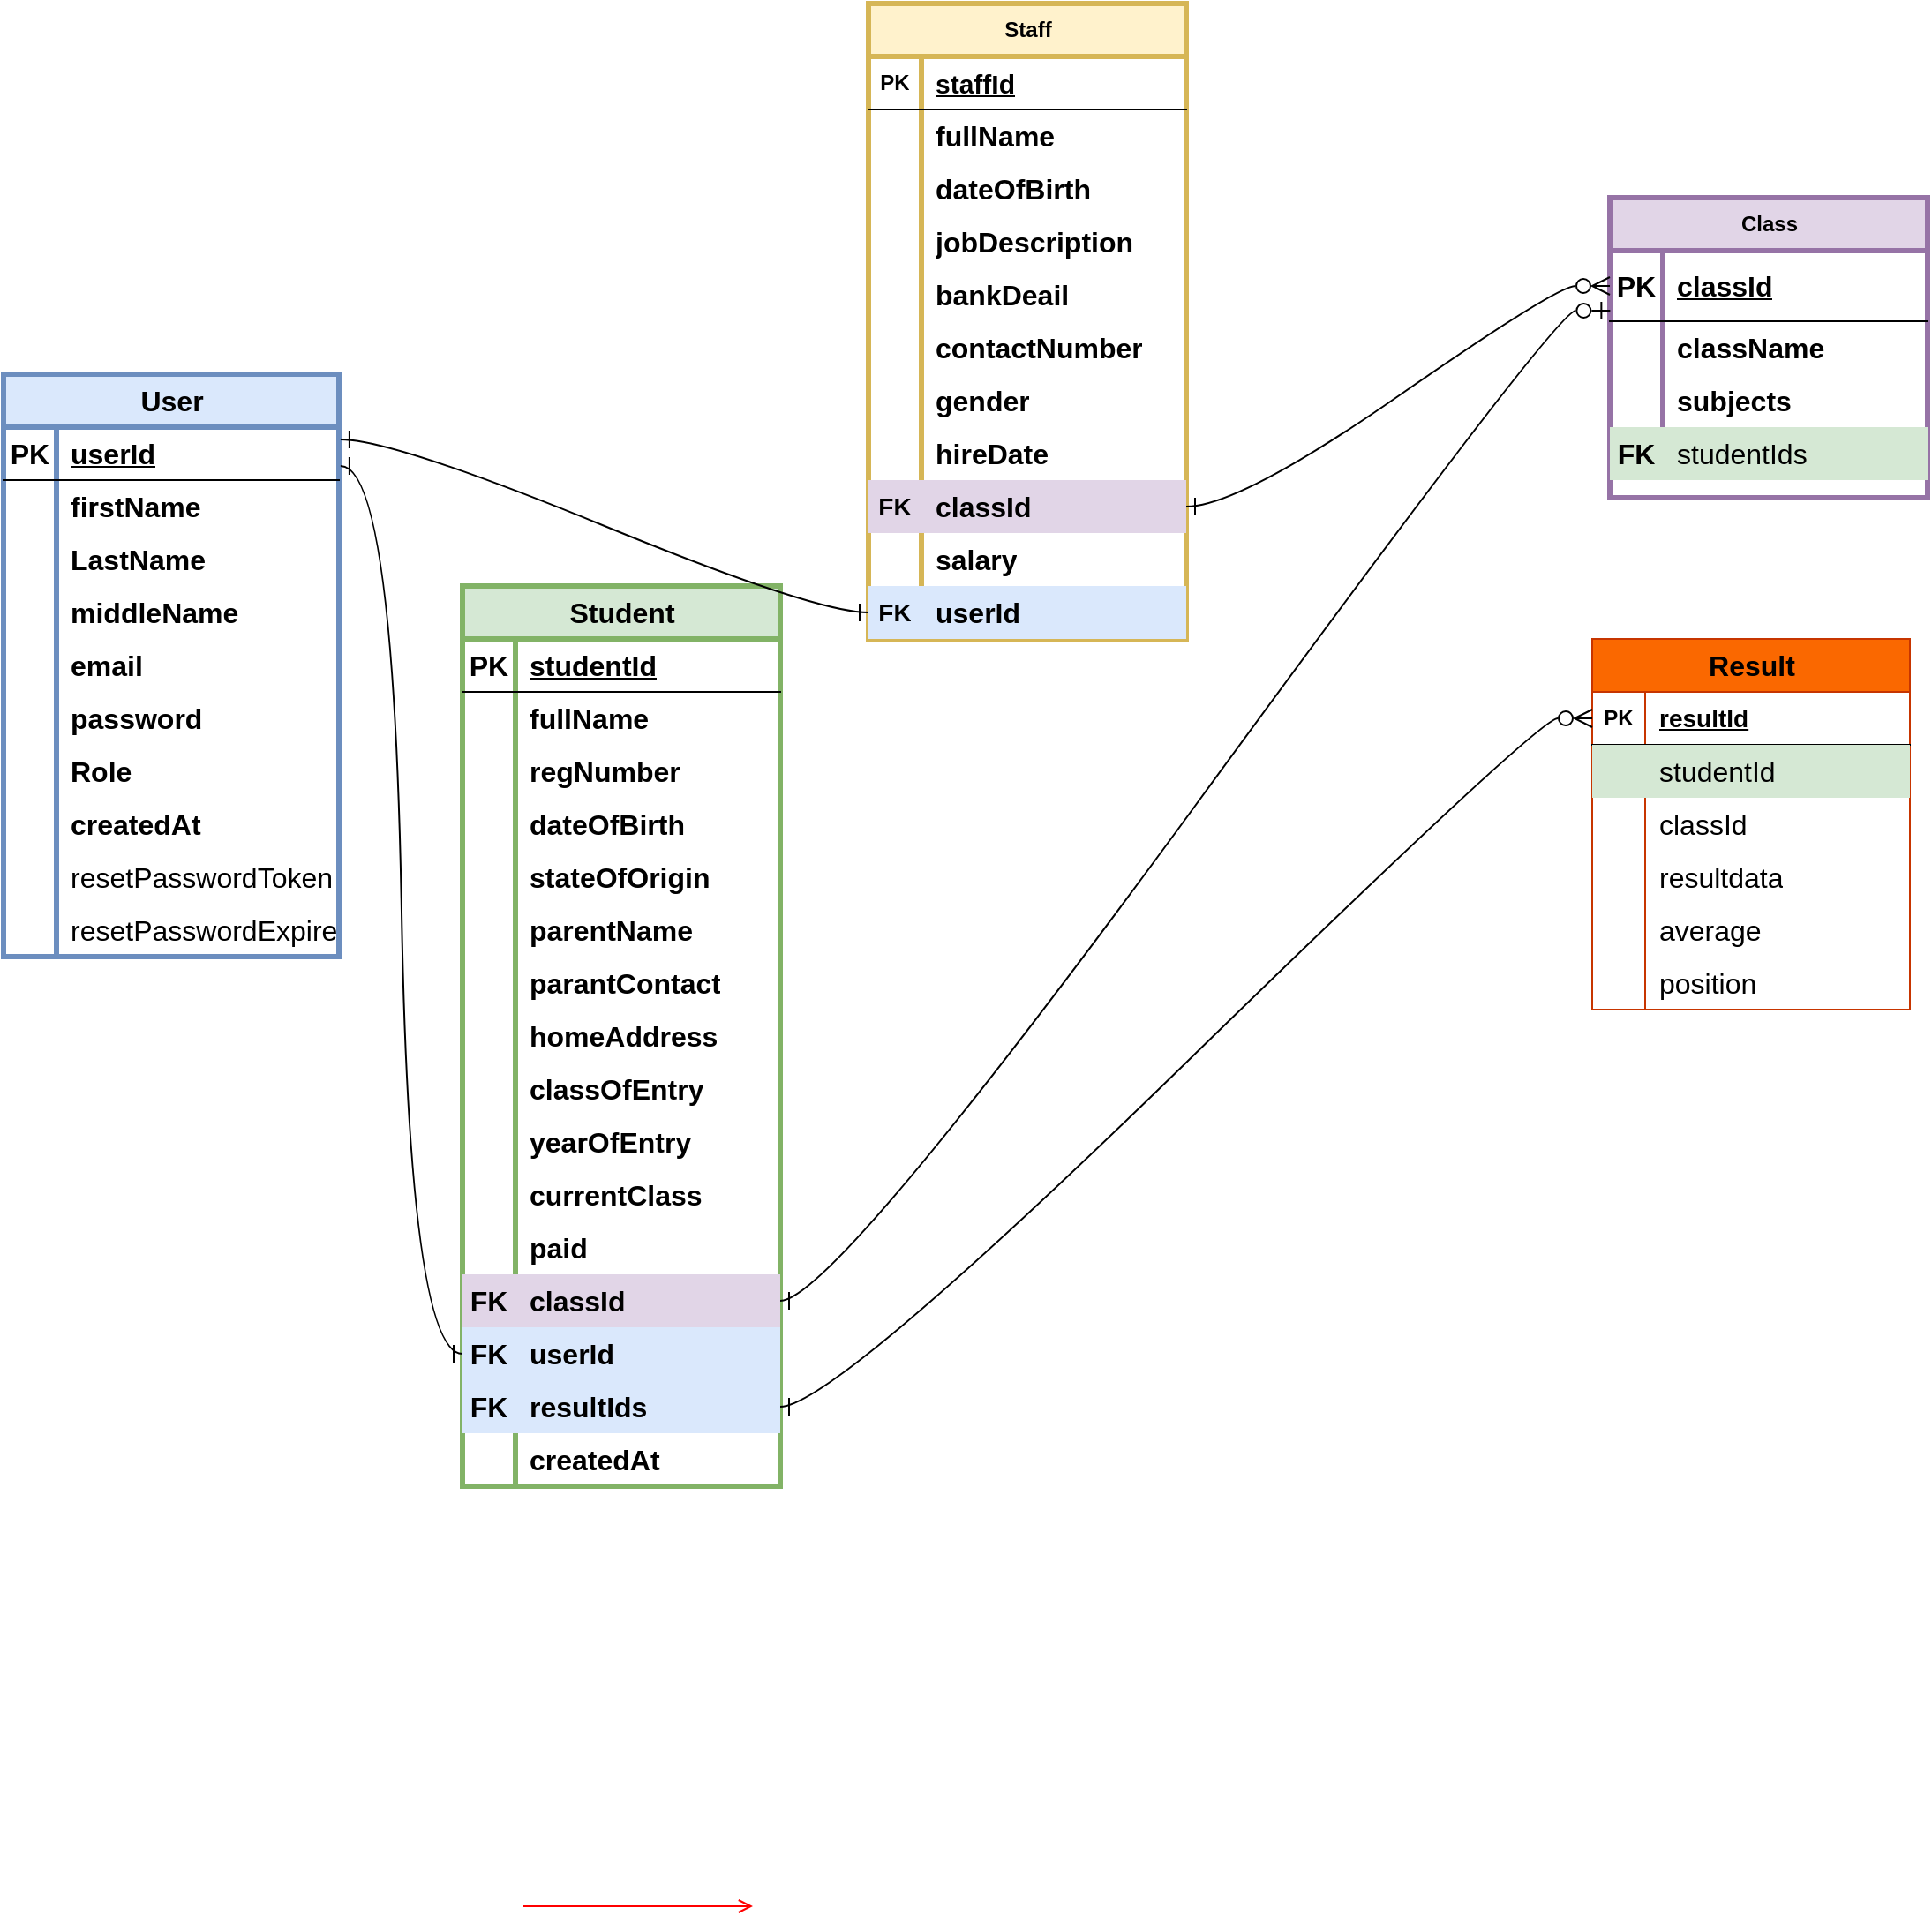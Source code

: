 <mxfile version="21.2.3" type="github">
  <diagram name="Page-1" id="e7e014a7-5840-1c2e-5031-d8a46d1fe8dd">
    <mxGraphModel dx="1467" dy="1643" grid="1" gridSize="10" guides="1" tooltips="1" connect="1" arrows="1" fold="1" page="1" pageScale="1" pageWidth="1169" pageHeight="826" background="none" math="0" shadow="0">
      <root>
        <mxCell id="0" />
        <mxCell id="1" parent="0" />
        <mxCell id="20" value="" style="endArrow=open;strokeColor=#FF0000;endFill=1;rounded=0" parent="1" edge="1">
          <mxGeometry relative="1" as="geometry">
            <mxPoint x="334.5" y="478" as="sourcePoint" />
            <mxPoint x="464.5" y="478" as="targetPoint" />
          </mxGeometry>
        </mxCell>
        <mxCell id="KGr0Y254xRFBP1d8gdcX-41" value="User" style="shape=table;startSize=30;container=1;collapsible=1;childLayout=tableLayout;fixedRows=1;rowLines=0;fontStyle=1;align=center;resizeLast=1;html=1;fontSize=16;fillColor=#dae8fc;strokeColor=#6c8ebf;strokeWidth=3;" parent="1" vertex="1">
          <mxGeometry x="40" y="-390" width="190" height="330" as="geometry">
            <mxRectangle x="40" y="-390" width="80" height="30" as="alternateBounds" />
          </mxGeometry>
        </mxCell>
        <mxCell id="KGr0Y254xRFBP1d8gdcX-42" value="" style="shape=tableRow;horizontal=0;startSize=0;swimlaneHead=0;swimlaneBody=0;fillColor=none;collapsible=0;dropTarget=0;points=[[0,0.5],[1,0.5]];portConstraint=eastwest;top=0;left=0;right=0;bottom=1;fontSize=16;" parent="KGr0Y254xRFBP1d8gdcX-41" vertex="1">
          <mxGeometry y="30" width="190" height="30" as="geometry" />
        </mxCell>
        <mxCell id="KGr0Y254xRFBP1d8gdcX-43" value="PK" style="shape=partialRectangle;connectable=0;fillColor=none;top=0;left=0;bottom=0;right=0;fontStyle=1;overflow=hidden;whiteSpace=wrap;html=1;fontSize=16;" parent="KGr0Y254xRFBP1d8gdcX-42" vertex="1">
          <mxGeometry width="30" height="30" as="geometry">
            <mxRectangle width="30" height="30" as="alternateBounds" />
          </mxGeometry>
        </mxCell>
        <mxCell id="KGr0Y254xRFBP1d8gdcX-44" value="userId" style="shape=partialRectangle;connectable=0;fillColor=none;top=0;left=0;bottom=0;right=0;align=left;spacingLeft=6;fontStyle=5;overflow=hidden;whiteSpace=wrap;html=1;fontSize=16;" parent="KGr0Y254xRFBP1d8gdcX-42" vertex="1">
          <mxGeometry x="30" width="160" height="30" as="geometry">
            <mxRectangle width="160" height="30" as="alternateBounds" />
          </mxGeometry>
        </mxCell>
        <mxCell id="KGr0Y254xRFBP1d8gdcX-45" value="" style="shape=tableRow;horizontal=0;startSize=0;swimlaneHead=0;swimlaneBody=0;fillColor=none;collapsible=0;dropTarget=0;points=[[0,0.5],[1,0.5]];portConstraint=eastwest;top=0;left=0;right=0;bottom=0;fontSize=16;" parent="KGr0Y254xRFBP1d8gdcX-41" vertex="1">
          <mxGeometry y="60" width="190" height="30" as="geometry" />
        </mxCell>
        <mxCell id="KGr0Y254xRFBP1d8gdcX-46" value="" style="shape=partialRectangle;connectable=0;fillColor=none;top=0;left=0;bottom=0;right=0;editable=1;overflow=hidden;whiteSpace=wrap;html=1;fontSize=16;" parent="KGr0Y254xRFBP1d8gdcX-45" vertex="1">
          <mxGeometry width="30" height="30" as="geometry">
            <mxRectangle width="30" height="30" as="alternateBounds" />
          </mxGeometry>
        </mxCell>
        <mxCell id="KGr0Y254xRFBP1d8gdcX-47" value="&lt;b&gt;&lt;font style=&quot;font-size: 16px;&quot;&gt;firstName&lt;/font&gt;&lt;/b&gt;" style="shape=partialRectangle;connectable=0;fillColor=none;top=0;left=0;bottom=0;right=0;align=left;spacingLeft=6;overflow=hidden;whiteSpace=wrap;html=1;fontSize=16;" parent="KGr0Y254xRFBP1d8gdcX-45" vertex="1">
          <mxGeometry x="30" width="160" height="30" as="geometry">
            <mxRectangle width="160" height="30" as="alternateBounds" />
          </mxGeometry>
        </mxCell>
        <mxCell id="KGr0Y254xRFBP1d8gdcX-48" value="" style="shape=tableRow;horizontal=0;startSize=0;swimlaneHead=0;swimlaneBody=0;fillColor=none;collapsible=0;dropTarget=0;points=[[0,0.5],[1,0.5]];portConstraint=eastwest;top=0;left=0;right=0;bottom=0;fontSize=16;" parent="KGr0Y254xRFBP1d8gdcX-41" vertex="1">
          <mxGeometry y="90" width="190" height="30" as="geometry" />
        </mxCell>
        <mxCell id="KGr0Y254xRFBP1d8gdcX-49" value="" style="shape=partialRectangle;connectable=0;fillColor=none;top=0;left=0;bottom=0;right=0;editable=1;overflow=hidden;whiteSpace=wrap;html=1;fontSize=16;" parent="KGr0Y254xRFBP1d8gdcX-48" vertex="1">
          <mxGeometry width="30" height="30" as="geometry">
            <mxRectangle width="30" height="30" as="alternateBounds" />
          </mxGeometry>
        </mxCell>
        <mxCell id="KGr0Y254xRFBP1d8gdcX-50" value="&lt;b&gt;LastName&lt;/b&gt;" style="shape=partialRectangle;connectable=0;fillColor=none;top=0;left=0;bottom=0;right=0;align=left;spacingLeft=6;overflow=hidden;whiteSpace=wrap;html=1;fontSize=16;" parent="KGr0Y254xRFBP1d8gdcX-48" vertex="1">
          <mxGeometry x="30" width="160" height="30" as="geometry">
            <mxRectangle width="160" height="30" as="alternateBounds" />
          </mxGeometry>
        </mxCell>
        <mxCell id="KGr0Y254xRFBP1d8gdcX-51" value="" style="shape=tableRow;horizontal=0;startSize=0;swimlaneHead=0;swimlaneBody=0;fillColor=none;collapsible=0;dropTarget=0;points=[[0,0.5],[1,0.5]];portConstraint=eastwest;top=0;left=0;right=0;bottom=0;fontSize=16;" parent="KGr0Y254xRFBP1d8gdcX-41" vertex="1">
          <mxGeometry y="120" width="190" height="30" as="geometry" />
        </mxCell>
        <mxCell id="KGr0Y254xRFBP1d8gdcX-52" value="" style="shape=partialRectangle;connectable=0;fillColor=none;top=0;left=0;bottom=0;right=0;editable=1;overflow=hidden;whiteSpace=wrap;html=1;fontSize=16;" parent="KGr0Y254xRFBP1d8gdcX-51" vertex="1">
          <mxGeometry width="30" height="30" as="geometry">
            <mxRectangle width="30" height="30" as="alternateBounds" />
          </mxGeometry>
        </mxCell>
        <mxCell id="KGr0Y254xRFBP1d8gdcX-53" value="&lt;b&gt;middleName&lt;/b&gt;" style="shape=partialRectangle;connectable=0;fillColor=none;top=0;left=0;bottom=0;right=0;align=left;spacingLeft=6;overflow=hidden;whiteSpace=wrap;html=1;fontSize=16;" parent="KGr0Y254xRFBP1d8gdcX-51" vertex="1">
          <mxGeometry x="30" width="160" height="30" as="geometry">
            <mxRectangle width="160" height="30" as="alternateBounds" />
          </mxGeometry>
        </mxCell>
        <mxCell id="KGr0Y254xRFBP1d8gdcX-54" value="" style="shape=tableRow;horizontal=0;startSize=0;swimlaneHead=0;swimlaneBody=0;fillColor=none;collapsible=0;dropTarget=0;points=[[0,0.5],[1,0.5]];portConstraint=eastwest;top=0;left=0;right=0;bottom=0;fontSize=16;" parent="KGr0Y254xRFBP1d8gdcX-41" vertex="1">
          <mxGeometry y="150" width="190" height="30" as="geometry" />
        </mxCell>
        <mxCell id="KGr0Y254xRFBP1d8gdcX-55" value="" style="shape=partialRectangle;connectable=0;fillColor=none;top=0;left=0;bottom=0;right=0;editable=1;overflow=hidden;whiteSpace=wrap;html=1;fontSize=16;" parent="KGr0Y254xRFBP1d8gdcX-54" vertex="1">
          <mxGeometry width="30" height="30" as="geometry">
            <mxRectangle width="30" height="30" as="alternateBounds" />
          </mxGeometry>
        </mxCell>
        <mxCell id="KGr0Y254xRFBP1d8gdcX-56" value="&lt;b&gt;email&lt;/b&gt;" style="shape=partialRectangle;connectable=0;fillColor=none;top=0;left=0;bottom=0;right=0;align=left;spacingLeft=6;overflow=hidden;whiteSpace=wrap;html=1;fontSize=16;" parent="KGr0Y254xRFBP1d8gdcX-54" vertex="1">
          <mxGeometry x="30" width="160" height="30" as="geometry">
            <mxRectangle width="160" height="30" as="alternateBounds" />
          </mxGeometry>
        </mxCell>
        <mxCell id="KGr0Y254xRFBP1d8gdcX-57" value="" style="shape=tableRow;horizontal=0;startSize=0;swimlaneHead=0;swimlaneBody=0;fillColor=none;collapsible=0;dropTarget=0;points=[[0,0.5],[1,0.5]];portConstraint=eastwest;top=0;left=0;right=0;bottom=0;fontSize=16;" parent="KGr0Y254xRFBP1d8gdcX-41" vertex="1">
          <mxGeometry y="180" width="190" height="30" as="geometry" />
        </mxCell>
        <mxCell id="KGr0Y254xRFBP1d8gdcX-58" value="" style="shape=partialRectangle;connectable=0;fillColor=none;top=0;left=0;bottom=0;right=0;editable=1;overflow=hidden;whiteSpace=wrap;html=1;fontSize=16;" parent="KGr0Y254xRFBP1d8gdcX-57" vertex="1">
          <mxGeometry width="30" height="30" as="geometry">
            <mxRectangle width="30" height="30" as="alternateBounds" />
          </mxGeometry>
        </mxCell>
        <mxCell id="KGr0Y254xRFBP1d8gdcX-59" value="&lt;b&gt;password&lt;/b&gt;" style="shape=partialRectangle;connectable=0;fillColor=none;top=0;left=0;bottom=0;right=0;align=left;spacingLeft=6;overflow=hidden;whiteSpace=wrap;html=1;fontSize=16;" parent="KGr0Y254xRFBP1d8gdcX-57" vertex="1">
          <mxGeometry x="30" width="160" height="30" as="geometry">
            <mxRectangle width="160" height="30" as="alternateBounds" />
          </mxGeometry>
        </mxCell>
        <mxCell id="KGr0Y254xRFBP1d8gdcX-60" value="" style="shape=tableRow;horizontal=0;startSize=0;swimlaneHead=0;swimlaneBody=0;fillColor=none;collapsible=0;dropTarget=0;points=[[0,0.5],[1,0.5]];portConstraint=eastwest;top=0;left=0;right=0;bottom=0;fontSize=16;" parent="KGr0Y254xRFBP1d8gdcX-41" vertex="1">
          <mxGeometry y="210" width="190" height="30" as="geometry" />
        </mxCell>
        <mxCell id="KGr0Y254xRFBP1d8gdcX-61" value="" style="shape=partialRectangle;connectable=0;fillColor=none;top=0;left=0;bottom=0;right=0;editable=1;overflow=hidden;whiteSpace=wrap;html=1;fontSize=16;" parent="KGr0Y254xRFBP1d8gdcX-60" vertex="1">
          <mxGeometry width="30" height="30" as="geometry">
            <mxRectangle width="30" height="30" as="alternateBounds" />
          </mxGeometry>
        </mxCell>
        <mxCell id="KGr0Y254xRFBP1d8gdcX-62" value="&lt;b&gt;Role&lt;/b&gt;" style="shape=partialRectangle;connectable=0;fillColor=none;top=0;left=0;bottom=0;right=0;align=left;spacingLeft=6;overflow=hidden;whiteSpace=wrap;html=1;fontSize=16;" parent="KGr0Y254xRFBP1d8gdcX-60" vertex="1">
          <mxGeometry x="30" width="160" height="30" as="geometry">
            <mxRectangle width="160" height="30" as="alternateBounds" />
          </mxGeometry>
        </mxCell>
        <mxCell id="KGr0Y254xRFBP1d8gdcX-63" value="" style="shape=tableRow;horizontal=0;startSize=0;swimlaneHead=0;swimlaneBody=0;fillColor=none;collapsible=0;dropTarget=0;points=[[0,0.5],[1,0.5]];portConstraint=eastwest;top=0;left=0;right=0;bottom=0;fontSize=16;" parent="KGr0Y254xRFBP1d8gdcX-41" vertex="1">
          <mxGeometry y="240" width="190" height="30" as="geometry" />
        </mxCell>
        <mxCell id="KGr0Y254xRFBP1d8gdcX-64" value="" style="shape=partialRectangle;connectable=0;fillColor=none;top=0;left=0;bottom=0;right=0;editable=1;overflow=hidden;whiteSpace=wrap;html=1;fontSize=16;" parent="KGr0Y254xRFBP1d8gdcX-63" vertex="1">
          <mxGeometry width="30" height="30" as="geometry">
            <mxRectangle width="30" height="30" as="alternateBounds" />
          </mxGeometry>
        </mxCell>
        <mxCell id="KGr0Y254xRFBP1d8gdcX-65" value="&lt;b&gt;createdAt&lt;/b&gt;" style="shape=partialRectangle;connectable=0;fillColor=none;top=0;left=0;bottom=0;right=0;align=left;spacingLeft=6;overflow=hidden;whiteSpace=wrap;html=1;fontSize=16;" parent="KGr0Y254xRFBP1d8gdcX-63" vertex="1">
          <mxGeometry x="30" width="160" height="30" as="geometry">
            <mxRectangle width="160" height="30" as="alternateBounds" />
          </mxGeometry>
        </mxCell>
        <mxCell id="KGr0Y254xRFBP1d8gdcX-66" value="" style="shape=tableRow;horizontal=0;startSize=0;swimlaneHead=0;swimlaneBody=0;fillColor=none;collapsible=0;dropTarget=0;points=[[0,0.5],[1,0.5]];portConstraint=eastwest;top=0;left=0;right=0;bottom=0;fontSize=16;" parent="KGr0Y254xRFBP1d8gdcX-41" vertex="1">
          <mxGeometry y="270" width="190" height="30" as="geometry" />
        </mxCell>
        <mxCell id="KGr0Y254xRFBP1d8gdcX-67" value="" style="shape=partialRectangle;connectable=0;fillColor=none;top=0;left=0;bottom=0;right=0;editable=1;overflow=hidden;whiteSpace=wrap;html=1;fontSize=16;" parent="KGr0Y254xRFBP1d8gdcX-66" vertex="1">
          <mxGeometry width="30" height="30" as="geometry">
            <mxRectangle width="30" height="30" as="alternateBounds" />
          </mxGeometry>
        </mxCell>
        <mxCell id="KGr0Y254xRFBP1d8gdcX-68" value="resetPasswordToken" style="shape=partialRectangle;connectable=0;fillColor=none;top=0;left=0;bottom=0;right=0;align=left;spacingLeft=6;overflow=hidden;whiteSpace=wrap;html=1;fontSize=16;" parent="KGr0Y254xRFBP1d8gdcX-66" vertex="1">
          <mxGeometry x="30" width="160" height="30" as="geometry">
            <mxRectangle width="160" height="30" as="alternateBounds" />
          </mxGeometry>
        </mxCell>
        <mxCell id="KGr0Y254xRFBP1d8gdcX-69" value="" style="shape=tableRow;horizontal=0;startSize=0;swimlaneHead=0;swimlaneBody=0;fillColor=none;collapsible=0;dropTarget=0;points=[[0,0.5],[1,0.5]];portConstraint=eastwest;top=0;left=0;right=0;bottom=0;fontSize=16;" parent="KGr0Y254xRFBP1d8gdcX-41" vertex="1">
          <mxGeometry y="300" width="190" height="30" as="geometry" />
        </mxCell>
        <mxCell id="KGr0Y254xRFBP1d8gdcX-70" value="" style="shape=partialRectangle;connectable=0;fillColor=none;top=0;left=0;bottom=0;right=0;editable=1;overflow=hidden;whiteSpace=wrap;html=1;fontSize=16;" parent="KGr0Y254xRFBP1d8gdcX-69" vertex="1">
          <mxGeometry width="30" height="30" as="geometry">
            <mxRectangle width="30" height="30" as="alternateBounds" />
          </mxGeometry>
        </mxCell>
        <mxCell id="KGr0Y254xRFBP1d8gdcX-71" value="resetPasswordExpire" style="shape=partialRectangle;connectable=0;fillColor=none;top=0;left=0;bottom=0;right=0;align=left;spacingLeft=6;overflow=hidden;whiteSpace=wrap;html=1;fontSize=16;" parent="KGr0Y254xRFBP1d8gdcX-69" vertex="1">
          <mxGeometry x="30" width="160" height="30" as="geometry">
            <mxRectangle width="160" height="30" as="alternateBounds" />
          </mxGeometry>
        </mxCell>
        <mxCell id="KGr0Y254xRFBP1d8gdcX-72" value="Student" style="shape=table;startSize=30;container=1;collapsible=1;childLayout=tableLayout;fixedRows=1;rowLines=0;fontStyle=1;align=center;resizeLast=1;html=1;fontSize=16;fillColor=#d5e8d4;strokeColor=#82b366;strokeWidth=3;" parent="1" vertex="1">
          <mxGeometry x="300" y="-270" width="180" height="510" as="geometry">
            <mxRectangle x="310" y="-180" width="100" height="30" as="alternateBounds" />
          </mxGeometry>
        </mxCell>
        <mxCell id="KGr0Y254xRFBP1d8gdcX-73" value="" style="shape=tableRow;horizontal=0;startSize=0;swimlaneHead=0;swimlaneBody=0;fillColor=none;collapsible=0;dropTarget=0;points=[[0,0.5],[1,0.5]];portConstraint=eastwest;top=0;left=0;right=0;bottom=1;fontSize=16;" parent="KGr0Y254xRFBP1d8gdcX-72" vertex="1">
          <mxGeometry y="30" width="180" height="30" as="geometry" />
        </mxCell>
        <mxCell id="KGr0Y254xRFBP1d8gdcX-74" value="PK" style="shape=partialRectangle;connectable=0;fillColor=none;top=0;left=0;bottom=0;right=0;fontStyle=1;overflow=hidden;whiteSpace=wrap;html=1;fontSize=16;" parent="KGr0Y254xRFBP1d8gdcX-73" vertex="1">
          <mxGeometry width="30" height="30" as="geometry">
            <mxRectangle width="30" height="30" as="alternateBounds" />
          </mxGeometry>
        </mxCell>
        <mxCell id="KGr0Y254xRFBP1d8gdcX-75" value="studentId" style="shape=partialRectangle;connectable=0;fillColor=none;top=0;left=0;bottom=0;right=0;align=left;spacingLeft=6;fontStyle=5;overflow=hidden;whiteSpace=wrap;html=1;fontSize=16;" parent="KGr0Y254xRFBP1d8gdcX-73" vertex="1">
          <mxGeometry x="30" width="150" height="30" as="geometry">
            <mxRectangle width="150" height="30" as="alternateBounds" />
          </mxGeometry>
        </mxCell>
        <mxCell id="KGr0Y254xRFBP1d8gdcX-76" value="" style="shape=tableRow;horizontal=0;startSize=0;swimlaneHead=0;swimlaneBody=0;fillColor=none;collapsible=0;dropTarget=0;points=[[0,0.5],[1,0.5]];portConstraint=eastwest;top=0;left=0;right=0;bottom=0;fontSize=16;" parent="KGr0Y254xRFBP1d8gdcX-72" vertex="1">
          <mxGeometry y="60" width="180" height="30" as="geometry" />
        </mxCell>
        <mxCell id="KGr0Y254xRFBP1d8gdcX-77" value="" style="shape=partialRectangle;connectable=0;fillColor=none;top=0;left=0;bottom=0;right=0;editable=1;overflow=hidden;whiteSpace=wrap;html=1;fontSize=16;" parent="KGr0Y254xRFBP1d8gdcX-76" vertex="1">
          <mxGeometry width="30" height="30" as="geometry">
            <mxRectangle width="30" height="30" as="alternateBounds" />
          </mxGeometry>
        </mxCell>
        <mxCell id="KGr0Y254xRFBP1d8gdcX-78" value="&lt;b&gt;fullName&lt;/b&gt;" style="shape=partialRectangle;connectable=0;fillColor=none;top=0;left=0;bottom=0;right=0;align=left;spacingLeft=6;overflow=hidden;whiteSpace=wrap;html=1;fontSize=16;" parent="KGr0Y254xRFBP1d8gdcX-76" vertex="1">
          <mxGeometry x="30" width="150" height="30" as="geometry">
            <mxRectangle width="150" height="30" as="alternateBounds" />
          </mxGeometry>
        </mxCell>
        <mxCell id="KGr0Y254xRFBP1d8gdcX-79" value="" style="shape=tableRow;horizontal=0;startSize=0;swimlaneHead=0;swimlaneBody=0;fillColor=none;collapsible=0;dropTarget=0;points=[[0,0.5],[1,0.5]];portConstraint=eastwest;top=0;left=0;right=0;bottom=0;fontSize=16;" parent="KGr0Y254xRFBP1d8gdcX-72" vertex="1">
          <mxGeometry y="90" width="180" height="30" as="geometry" />
        </mxCell>
        <mxCell id="KGr0Y254xRFBP1d8gdcX-80" value="" style="shape=partialRectangle;connectable=0;fillColor=none;top=0;left=0;bottom=0;right=0;editable=1;overflow=hidden;whiteSpace=wrap;html=1;fontSize=16;" parent="KGr0Y254xRFBP1d8gdcX-79" vertex="1">
          <mxGeometry width="30" height="30" as="geometry">
            <mxRectangle width="30" height="30" as="alternateBounds" />
          </mxGeometry>
        </mxCell>
        <mxCell id="KGr0Y254xRFBP1d8gdcX-81" value="&lt;b&gt;regNumber&lt;/b&gt;" style="shape=partialRectangle;connectable=0;fillColor=none;top=0;left=0;bottom=0;right=0;align=left;spacingLeft=6;overflow=hidden;whiteSpace=wrap;html=1;fontSize=16;" parent="KGr0Y254xRFBP1d8gdcX-79" vertex="1">
          <mxGeometry x="30" width="150" height="30" as="geometry">
            <mxRectangle width="150" height="30" as="alternateBounds" />
          </mxGeometry>
        </mxCell>
        <mxCell id="KGr0Y254xRFBP1d8gdcX-82" value="" style="shape=tableRow;horizontal=0;startSize=0;swimlaneHead=0;swimlaneBody=0;fillColor=none;collapsible=0;dropTarget=0;points=[[0,0.5],[1,0.5]];portConstraint=eastwest;top=0;left=0;right=0;bottom=0;fontSize=16;" parent="KGr0Y254xRFBP1d8gdcX-72" vertex="1">
          <mxGeometry y="120" width="180" height="30" as="geometry" />
        </mxCell>
        <mxCell id="KGr0Y254xRFBP1d8gdcX-83" value="" style="shape=partialRectangle;connectable=0;fillColor=none;top=0;left=0;bottom=0;right=0;editable=1;overflow=hidden;whiteSpace=wrap;html=1;fontSize=16;" parent="KGr0Y254xRFBP1d8gdcX-82" vertex="1">
          <mxGeometry width="30" height="30" as="geometry">
            <mxRectangle width="30" height="30" as="alternateBounds" />
          </mxGeometry>
        </mxCell>
        <mxCell id="KGr0Y254xRFBP1d8gdcX-84" value="&lt;b&gt;dateOfBirth&lt;/b&gt;" style="shape=partialRectangle;connectable=0;fillColor=none;top=0;left=0;bottom=0;right=0;align=left;spacingLeft=6;overflow=hidden;whiteSpace=wrap;html=1;fontSize=16;" parent="KGr0Y254xRFBP1d8gdcX-82" vertex="1">
          <mxGeometry x="30" width="150" height="30" as="geometry">
            <mxRectangle width="150" height="30" as="alternateBounds" />
          </mxGeometry>
        </mxCell>
        <mxCell id="KGr0Y254xRFBP1d8gdcX-85" value="" style="shape=tableRow;horizontal=0;startSize=0;swimlaneHead=0;swimlaneBody=0;fillColor=none;collapsible=0;dropTarget=0;points=[[0,0.5],[1,0.5]];portConstraint=eastwest;top=0;left=0;right=0;bottom=0;fontSize=16;" parent="KGr0Y254xRFBP1d8gdcX-72" vertex="1">
          <mxGeometry y="150" width="180" height="30" as="geometry" />
        </mxCell>
        <mxCell id="KGr0Y254xRFBP1d8gdcX-86" value="" style="shape=partialRectangle;connectable=0;fillColor=none;top=0;left=0;bottom=0;right=0;editable=1;overflow=hidden;whiteSpace=wrap;html=1;fontSize=16;" parent="KGr0Y254xRFBP1d8gdcX-85" vertex="1">
          <mxGeometry width="30" height="30" as="geometry">
            <mxRectangle width="30" height="30" as="alternateBounds" />
          </mxGeometry>
        </mxCell>
        <mxCell id="KGr0Y254xRFBP1d8gdcX-87" value="&lt;b&gt;stateOfOrigin&lt;/b&gt;" style="shape=partialRectangle;connectable=0;fillColor=none;top=0;left=0;bottom=0;right=0;align=left;spacingLeft=6;overflow=hidden;whiteSpace=wrap;html=1;fontSize=16;" parent="KGr0Y254xRFBP1d8gdcX-85" vertex="1">
          <mxGeometry x="30" width="150" height="30" as="geometry">
            <mxRectangle width="150" height="30" as="alternateBounds" />
          </mxGeometry>
        </mxCell>
        <mxCell id="KGr0Y254xRFBP1d8gdcX-88" value="" style="shape=tableRow;horizontal=0;startSize=0;swimlaneHead=0;swimlaneBody=0;fillColor=none;collapsible=0;dropTarget=0;points=[[0,0.5],[1,0.5]];portConstraint=eastwest;top=0;left=0;right=0;bottom=0;fontSize=16;" parent="KGr0Y254xRFBP1d8gdcX-72" vertex="1">
          <mxGeometry y="180" width="180" height="30" as="geometry" />
        </mxCell>
        <mxCell id="KGr0Y254xRFBP1d8gdcX-89" value="" style="shape=partialRectangle;connectable=0;fillColor=none;top=0;left=0;bottom=0;right=0;editable=1;overflow=hidden;whiteSpace=wrap;html=1;fontSize=16;" parent="KGr0Y254xRFBP1d8gdcX-88" vertex="1">
          <mxGeometry width="30" height="30" as="geometry">
            <mxRectangle width="30" height="30" as="alternateBounds" />
          </mxGeometry>
        </mxCell>
        <mxCell id="KGr0Y254xRFBP1d8gdcX-90" value="&lt;b&gt;parentName&lt;/b&gt;" style="shape=partialRectangle;connectable=0;fillColor=none;top=0;left=0;bottom=0;right=0;align=left;spacingLeft=6;overflow=hidden;whiteSpace=wrap;html=1;fontSize=16;" parent="KGr0Y254xRFBP1d8gdcX-88" vertex="1">
          <mxGeometry x="30" width="150" height="30" as="geometry">
            <mxRectangle width="150" height="30" as="alternateBounds" />
          </mxGeometry>
        </mxCell>
        <mxCell id="KGr0Y254xRFBP1d8gdcX-91" value="" style="shape=tableRow;horizontal=0;startSize=0;swimlaneHead=0;swimlaneBody=0;fillColor=none;collapsible=0;dropTarget=0;points=[[0,0.5],[1,0.5]];portConstraint=eastwest;top=0;left=0;right=0;bottom=0;fontSize=16;" parent="KGr0Y254xRFBP1d8gdcX-72" vertex="1">
          <mxGeometry y="210" width="180" height="30" as="geometry" />
        </mxCell>
        <mxCell id="KGr0Y254xRFBP1d8gdcX-92" value="" style="shape=partialRectangle;connectable=0;fillColor=none;top=0;left=0;bottom=0;right=0;editable=1;overflow=hidden;whiteSpace=wrap;html=1;fontSize=16;" parent="KGr0Y254xRFBP1d8gdcX-91" vertex="1">
          <mxGeometry width="30" height="30" as="geometry">
            <mxRectangle width="30" height="30" as="alternateBounds" />
          </mxGeometry>
        </mxCell>
        <mxCell id="KGr0Y254xRFBP1d8gdcX-93" value="&lt;b&gt;parantContact&lt;/b&gt;" style="shape=partialRectangle;connectable=0;fillColor=none;top=0;left=0;bottom=0;right=0;align=left;spacingLeft=6;overflow=hidden;whiteSpace=wrap;html=1;fontSize=16;" parent="KGr0Y254xRFBP1d8gdcX-91" vertex="1">
          <mxGeometry x="30" width="150" height="30" as="geometry">
            <mxRectangle width="150" height="30" as="alternateBounds" />
          </mxGeometry>
        </mxCell>
        <mxCell id="KGr0Y254xRFBP1d8gdcX-94" value="" style="shape=tableRow;horizontal=0;startSize=0;swimlaneHead=0;swimlaneBody=0;fillColor=none;collapsible=0;dropTarget=0;points=[[0,0.5],[1,0.5]];portConstraint=eastwest;top=0;left=0;right=0;bottom=0;fontSize=16;" parent="KGr0Y254xRFBP1d8gdcX-72" vertex="1">
          <mxGeometry y="240" width="180" height="30" as="geometry" />
        </mxCell>
        <mxCell id="KGr0Y254xRFBP1d8gdcX-95" value="" style="shape=partialRectangle;connectable=0;fillColor=none;top=0;left=0;bottom=0;right=0;editable=1;overflow=hidden;whiteSpace=wrap;html=1;fontSize=16;" parent="KGr0Y254xRFBP1d8gdcX-94" vertex="1">
          <mxGeometry width="30" height="30" as="geometry">
            <mxRectangle width="30" height="30" as="alternateBounds" />
          </mxGeometry>
        </mxCell>
        <mxCell id="KGr0Y254xRFBP1d8gdcX-96" value="&lt;b&gt;homeAddress&lt;/b&gt;" style="shape=partialRectangle;connectable=0;fillColor=none;top=0;left=0;bottom=0;right=0;align=left;spacingLeft=6;overflow=hidden;whiteSpace=wrap;html=1;fontSize=16;" parent="KGr0Y254xRFBP1d8gdcX-94" vertex="1">
          <mxGeometry x="30" width="150" height="30" as="geometry">
            <mxRectangle width="150" height="30" as="alternateBounds" />
          </mxGeometry>
        </mxCell>
        <mxCell id="KGr0Y254xRFBP1d8gdcX-97" value="" style="shape=tableRow;horizontal=0;startSize=0;swimlaneHead=0;swimlaneBody=0;fillColor=none;collapsible=0;dropTarget=0;points=[[0,0.5],[1,0.5]];portConstraint=eastwest;top=0;left=0;right=0;bottom=0;fontSize=16;rounded=0;shadow=0;swimlaneLine=1;" parent="KGr0Y254xRFBP1d8gdcX-72" vertex="1">
          <mxGeometry y="270" width="180" height="30" as="geometry" />
        </mxCell>
        <mxCell id="KGr0Y254xRFBP1d8gdcX-98" value="" style="shape=partialRectangle;connectable=0;fillColor=none;top=0;left=0;bottom=0;right=0;editable=1;overflow=hidden;whiteSpace=wrap;html=1;fontSize=16;" parent="KGr0Y254xRFBP1d8gdcX-97" vertex="1">
          <mxGeometry width="30" height="30" as="geometry">
            <mxRectangle width="30" height="30" as="alternateBounds" />
          </mxGeometry>
        </mxCell>
        <mxCell id="KGr0Y254xRFBP1d8gdcX-99" value="&lt;b&gt;classOfEntry&lt;/b&gt;" style="shape=partialRectangle;connectable=0;fillColor=none;top=0;left=0;bottom=0;right=0;align=left;spacingLeft=6;overflow=hidden;whiteSpace=wrap;html=1;fontSize=16;" parent="KGr0Y254xRFBP1d8gdcX-97" vertex="1">
          <mxGeometry x="30" width="150" height="30" as="geometry">
            <mxRectangle width="150" height="30" as="alternateBounds" />
          </mxGeometry>
        </mxCell>
        <mxCell id="9T8vwILYNnscMrgHvr2j-102" value="" style="shape=tableRow;horizontal=0;startSize=0;swimlaneHead=0;swimlaneBody=0;fillColor=none;collapsible=0;dropTarget=0;points=[[0,0.5],[1,0.5]];portConstraint=eastwest;top=0;left=0;right=0;bottom=0;fontSize=16;" vertex="1" parent="KGr0Y254xRFBP1d8gdcX-72">
          <mxGeometry y="300" width="180" height="30" as="geometry" />
        </mxCell>
        <mxCell id="9T8vwILYNnscMrgHvr2j-103" value="" style="shape=partialRectangle;connectable=0;fillColor=none;top=0;left=0;bottom=0;right=0;editable=1;overflow=hidden;whiteSpace=wrap;html=1;fontSize=16;" vertex="1" parent="9T8vwILYNnscMrgHvr2j-102">
          <mxGeometry width="30" height="30" as="geometry">
            <mxRectangle width="30" height="30" as="alternateBounds" />
          </mxGeometry>
        </mxCell>
        <mxCell id="9T8vwILYNnscMrgHvr2j-104" value="&lt;b&gt;yearOfEntry&lt;/b&gt;" style="shape=partialRectangle;connectable=0;fillColor=none;top=0;left=0;bottom=0;right=0;align=left;spacingLeft=6;overflow=hidden;whiteSpace=wrap;html=1;fontSize=16;" vertex="1" parent="9T8vwILYNnscMrgHvr2j-102">
          <mxGeometry x="30" width="150" height="30" as="geometry">
            <mxRectangle width="150" height="30" as="alternateBounds" />
          </mxGeometry>
        </mxCell>
        <mxCell id="KGr0Y254xRFBP1d8gdcX-100" value="" style="shape=tableRow;horizontal=0;startSize=0;swimlaneHead=0;swimlaneBody=0;fillColor=none;collapsible=0;dropTarget=0;points=[[0,0.5],[1,0.5]];portConstraint=eastwest;top=0;left=0;right=0;bottom=0;fontSize=16;" parent="KGr0Y254xRFBP1d8gdcX-72" vertex="1">
          <mxGeometry y="330" width="180" height="30" as="geometry" />
        </mxCell>
        <mxCell id="KGr0Y254xRFBP1d8gdcX-101" value="" style="shape=partialRectangle;connectable=0;fillColor=none;top=0;left=0;bottom=0;right=0;editable=1;overflow=hidden;whiteSpace=wrap;html=1;fontSize=16;" parent="KGr0Y254xRFBP1d8gdcX-100" vertex="1">
          <mxGeometry width="30" height="30" as="geometry">
            <mxRectangle width="30" height="30" as="alternateBounds" />
          </mxGeometry>
        </mxCell>
        <mxCell id="KGr0Y254xRFBP1d8gdcX-102" value="&lt;b&gt;currentClass&lt;/b&gt;" style="shape=partialRectangle;connectable=0;fillColor=none;top=0;left=0;bottom=0;right=0;align=left;spacingLeft=6;overflow=hidden;whiteSpace=wrap;html=1;fontSize=16;" parent="KGr0Y254xRFBP1d8gdcX-100" vertex="1">
          <mxGeometry x="30" width="150" height="30" as="geometry">
            <mxRectangle width="150" height="30" as="alternateBounds" />
          </mxGeometry>
        </mxCell>
        <mxCell id="KGr0Y254xRFBP1d8gdcX-103" value="" style="shape=tableRow;horizontal=0;startSize=0;swimlaneHead=0;swimlaneBody=0;fillColor=none;collapsible=0;dropTarget=0;points=[[0,0.5],[1,0.5]];portConstraint=eastwest;top=0;left=0;right=0;bottom=0;fontSize=16;" parent="KGr0Y254xRFBP1d8gdcX-72" vertex="1">
          <mxGeometry y="360" width="180" height="30" as="geometry" />
        </mxCell>
        <mxCell id="KGr0Y254xRFBP1d8gdcX-104" value="" style="shape=partialRectangle;connectable=0;fillColor=none;top=0;left=0;bottom=0;right=0;editable=1;overflow=hidden;whiteSpace=wrap;html=1;fontSize=16;" parent="KGr0Y254xRFBP1d8gdcX-103" vertex="1">
          <mxGeometry width="30" height="30" as="geometry">
            <mxRectangle width="30" height="30" as="alternateBounds" />
          </mxGeometry>
        </mxCell>
        <mxCell id="KGr0Y254xRFBP1d8gdcX-105" value="&lt;b&gt;paid&lt;/b&gt;" style="shape=partialRectangle;connectable=0;fillColor=none;top=0;left=0;bottom=0;right=0;align=left;spacingLeft=6;overflow=hidden;whiteSpace=wrap;html=1;fontSize=16;" parent="KGr0Y254xRFBP1d8gdcX-103" vertex="1">
          <mxGeometry x="30" width="150" height="30" as="geometry">
            <mxRectangle width="150" height="30" as="alternateBounds" />
          </mxGeometry>
        </mxCell>
        <mxCell id="KGr0Y254xRFBP1d8gdcX-106" value="" style="shape=tableRow;horizontal=0;startSize=0;swimlaneHead=0;swimlaneBody=0;fillColor=#e1d5e7;collapsible=0;dropTarget=0;points=[[0,0.5],[1,0.5]];portConstraint=eastwest;top=0;left=0;right=0;bottom=0;fontSize=16;strokeColor=#9673a6;" parent="KGr0Y254xRFBP1d8gdcX-72" vertex="1">
          <mxGeometry y="390" width="180" height="30" as="geometry" />
        </mxCell>
        <mxCell id="KGr0Y254xRFBP1d8gdcX-107" value="&lt;b&gt;FK&lt;/b&gt;" style="shape=partialRectangle;connectable=0;fillColor=none;top=0;left=0;bottom=0;right=0;editable=1;overflow=hidden;whiteSpace=wrap;html=1;fontSize=16;" parent="KGr0Y254xRFBP1d8gdcX-106" vertex="1">
          <mxGeometry width="30" height="30" as="geometry">
            <mxRectangle width="30" height="30" as="alternateBounds" />
          </mxGeometry>
        </mxCell>
        <mxCell id="KGr0Y254xRFBP1d8gdcX-108" value="&lt;b&gt;classId&lt;/b&gt;" style="shape=partialRectangle;connectable=0;fillColor=none;top=0;left=0;bottom=0;right=0;align=left;spacingLeft=6;overflow=hidden;whiteSpace=wrap;html=1;fontSize=16;" parent="KGr0Y254xRFBP1d8gdcX-106" vertex="1">
          <mxGeometry x="30" width="150" height="30" as="geometry">
            <mxRectangle width="150" height="30" as="alternateBounds" />
          </mxGeometry>
        </mxCell>
        <mxCell id="KGr0Y254xRFBP1d8gdcX-109" value="" style="shape=tableRow;horizontal=0;startSize=0;swimlaneHead=0;swimlaneBody=0;fillColor=#dae8fc;collapsible=0;dropTarget=0;points=[[0,0.5],[1,0.5]];portConstraint=eastwest;top=0;left=0;right=0;bottom=0;fontSize=16;strokeColor=#6c8ebf;" parent="KGr0Y254xRFBP1d8gdcX-72" vertex="1">
          <mxGeometry y="420" width="180" height="30" as="geometry" />
        </mxCell>
        <mxCell id="KGr0Y254xRFBP1d8gdcX-110" value="&lt;b&gt;FK&lt;/b&gt;" style="shape=partialRectangle;connectable=0;fillColor=none;top=0;left=0;bottom=0;right=0;editable=1;overflow=hidden;whiteSpace=wrap;html=1;fontSize=16;" parent="KGr0Y254xRFBP1d8gdcX-109" vertex="1">
          <mxGeometry width="30" height="30" as="geometry">
            <mxRectangle width="30" height="30" as="alternateBounds" />
          </mxGeometry>
        </mxCell>
        <mxCell id="KGr0Y254xRFBP1d8gdcX-111" value="&lt;b&gt;userId&lt;/b&gt;" style="shape=partialRectangle;connectable=0;fillColor=none;top=0;left=0;bottom=0;right=0;align=left;spacingLeft=6;overflow=hidden;whiteSpace=wrap;html=1;fontSize=16;" parent="KGr0Y254xRFBP1d8gdcX-109" vertex="1">
          <mxGeometry x="30" width="150" height="30" as="geometry">
            <mxRectangle width="150" height="30" as="alternateBounds" />
          </mxGeometry>
        </mxCell>
        <mxCell id="9T8vwILYNnscMrgHvr2j-105" value="" style="shape=tableRow;horizontal=0;startSize=0;swimlaneHead=0;swimlaneBody=0;fillColor=#dae8fc;collapsible=0;dropTarget=0;points=[[0,0.5],[1,0.5]];portConstraint=eastwest;top=0;left=0;right=0;bottom=0;fontSize=16;strokeColor=#6c8ebf;" vertex="1" parent="KGr0Y254xRFBP1d8gdcX-72">
          <mxGeometry y="450" width="180" height="30" as="geometry" />
        </mxCell>
        <mxCell id="9T8vwILYNnscMrgHvr2j-106" value="&lt;b&gt;FK&lt;/b&gt;" style="shape=partialRectangle;connectable=0;fillColor=none;top=0;left=0;bottom=0;right=0;editable=1;overflow=hidden;whiteSpace=wrap;html=1;fontSize=16;" vertex="1" parent="9T8vwILYNnscMrgHvr2j-105">
          <mxGeometry width="30" height="30" as="geometry">
            <mxRectangle width="30" height="30" as="alternateBounds" />
          </mxGeometry>
        </mxCell>
        <mxCell id="9T8vwILYNnscMrgHvr2j-107" value="&lt;b&gt;resultIds&lt;/b&gt;" style="shape=partialRectangle;connectable=0;fillColor=none;top=0;left=0;bottom=0;right=0;align=left;spacingLeft=6;overflow=hidden;whiteSpace=wrap;html=1;fontSize=16;" vertex="1" parent="9T8vwILYNnscMrgHvr2j-105">
          <mxGeometry x="30" width="150" height="30" as="geometry">
            <mxRectangle width="150" height="30" as="alternateBounds" />
          </mxGeometry>
        </mxCell>
        <mxCell id="9T8vwILYNnscMrgHvr2j-55" value="" style="shape=tableRow;horizontal=0;startSize=0;swimlaneHead=0;swimlaneBody=0;fillColor=none;collapsible=0;dropTarget=0;points=[[0,0.5],[1,0.5]];portConstraint=eastwest;top=0;left=0;right=0;bottom=0;fontSize=16;" vertex="1" parent="KGr0Y254xRFBP1d8gdcX-72">
          <mxGeometry y="480" width="180" height="30" as="geometry" />
        </mxCell>
        <mxCell id="9T8vwILYNnscMrgHvr2j-56" value="" style="shape=partialRectangle;connectable=0;fillColor=none;top=0;left=0;bottom=0;right=0;editable=1;overflow=hidden;whiteSpace=wrap;html=1;fontSize=16;" vertex="1" parent="9T8vwILYNnscMrgHvr2j-55">
          <mxGeometry width="30" height="30" as="geometry">
            <mxRectangle width="30" height="30" as="alternateBounds" />
          </mxGeometry>
        </mxCell>
        <mxCell id="9T8vwILYNnscMrgHvr2j-57" value="&lt;b&gt;createdAt&lt;/b&gt;" style="shape=partialRectangle;connectable=0;fillColor=none;top=0;left=0;bottom=0;right=0;align=left;spacingLeft=6;overflow=hidden;whiteSpace=wrap;html=1;fontSize=16;" vertex="1" parent="9T8vwILYNnscMrgHvr2j-55">
          <mxGeometry x="30" width="150" height="30" as="geometry">
            <mxRectangle width="150" height="30" as="alternateBounds" />
          </mxGeometry>
        </mxCell>
        <mxCell id="KGr0Y254xRFBP1d8gdcX-112" value="" style="edgeStyle=entityRelationEdgeStyle;fontSize=12;html=1;endArrow=ERone;endFill=0;rounded=0;startSize=8;endSize=8;curved=1;startArrow=ERone;startFill=0;entryX=1.005;entryY=0.733;entryDx=0;entryDy=0;entryPerimeter=0;" parent="1" source="KGr0Y254xRFBP1d8gdcX-109" target="KGr0Y254xRFBP1d8gdcX-42" edge="1">
          <mxGeometry width="100" height="100" relative="1" as="geometry">
            <mxPoint x="400" y="-50" as="sourcePoint" />
            <mxPoint x="500" y="-150" as="targetPoint" />
          </mxGeometry>
        </mxCell>
        <mxCell id="9T8vwILYNnscMrgHvr2j-20" value="Staff" style="shape=table;startSize=30;container=1;collapsible=1;childLayout=tableLayout;fixedRows=1;rowLines=0;fontStyle=1;align=center;resizeLast=1;html=1;fillColor=#fff2cc;strokeColor=#d6b656;strokeWidth=3;" vertex="1" parent="1">
          <mxGeometry x="530" y="-600" width="180" height="360" as="geometry">
            <mxRectangle x="310" y="-550" width="70" height="30" as="alternateBounds" />
          </mxGeometry>
        </mxCell>
        <mxCell id="9T8vwILYNnscMrgHvr2j-21" value="" style="shape=tableRow;horizontal=0;startSize=0;swimlaneHead=0;swimlaneBody=0;fillColor=none;collapsible=0;dropTarget=0;points=[[0,0.5],[1,0.5]];portConstraint=eastwest;top=0;left=0;right=0;bottom=1;" vertex="1" parent="9T8vwILYNnscMrgHvr2j-20">
          <mxGeometry y="30" width="180" height="30" as="geometry" />
        </mxCell>
        <mxCell id="9T8vwILYNnscMrgHvr2j-22" value="PK" style="shape=partialRectangle;connectable=0;fillColor=none;top=0;left=0;bottom=0;right=0;fontStyle=1;overflow=hidden;whiteSpace=wrap;html=1;" vertex="1" parent="9T8vwILYNnscMrgHvr2j-21">
          <mxGeometry width="30" height="30" as="geometry">
            <mxRectangle width="30" height="30" as="alternateBounds" />
          </mxGeometry>
        </mxCell>
        <mxCell id="9T8vwILYNnscMrgHvr2j-23" value="&lt;font style=&quot;font-size: 15px;&quot;&gt;staffId&lt;/font&gt;" style="shape=partialRectangle;connectable=0;fillColor=none;top=0;left=0;bottom=0;right=0;align=left;spacingLeft=6;fontStyle=5;overflow=hidden;whiteSpace=wrap;html=1;" vertex="1" parent="9T8vwILYNnscMrgHvr2j-21">
          <mxGeometry x="30" width="150" height="30" as="geometry">
            <mxRectangle width="150" height="30" as="alternateBounds" />
          </mxGeometry>
        </mxCell>
        <mxCell id="9T8vwILYNnscMrgHvr2j-24" value="" style="shape=tableRow;horizontal=0;startSize=0;swimlaneHead=0;swimlaneBody=0;fillColor=none;collapsible=0;dropTarget=0;points=[[0,0.5],[1,0.5]];portConstraint=eastwest;top=0;left=0;right=0;bottom=0;" vertex="1" parent="9T8vwILYNnscMrgHvr2j-20">
          <mxGeometry y="60" width="180" height="30" as="geometry" />
        </mxCell>
        <mxCell id="9T8vwILYNnscMrgHvr2j-25" value="" style="shape=partialRectangle;connectable=0;fillColor=none;top=0;left=0;bottom=0;right=0;editable=1;overflow=hidden;whiteSpace=wrap;html=1;" vertex="1" parent="9T8vwILYNnscMrgHvr2j-24">
          <mxGeometry width="30" height="30" as="geometry">
            <mxRectangle width="30" height="30" as="alternateBounds" />
          </mxGeometry>
        </mxCell>
        <mxCell id="9T8vwILYNnscMrgHvr2j-26" value="&lt;b&gt;&lt;font style=&quot;font-size: 16px;&quot;&gt;fullName&lt;/font&gt;&lt;/b&gt;" style="shape=partialRectangle;connectable=0;fillColor=none;top=0;left=0;bottom=0;right=0;align=left;spacingLeft=6;overflow=hidden;whiteSpace=wrap;html=1;" vertex="1" parent="9T8vwILYNnscMrgHvr2j-24">
          <mxGeometry x="30" width="150" height="30" as="geometry">
            <mxRectangle width="150" height="30" as="alternateBounds" />
          </mxGeometry>
        </mxCell>
        <mxCell id="9T8vwILYNnscMrgHvr2j-27" value="" style="shape=tableRow;horizontal=0;startSize=0;swimlaneHead=0;swimlaneBody=0;fillColor=none;collapsible=0;dropTarget=0;points=[[0,0.5],[1,0.5]];portConstraint=eastwest;top=0;left=0;right=0;bottom=0;" vertex="1" parent="9T8vwILYNnscMrgHvr2j-20">
          <mxGeometry y="90" width="180" height="30" as="geometry" />
        </mxCell>
        <mxCell id="9T8vwILYNnscMrgHvr2j-28" value="" style="shape=partialRectangle;connectable=0;fillColor=none;top=0;left=0;bottom=0;right=0;editable=1;overflow=hidden;whiteSpace=wrap;html=1;" vertex="1" parent="9T8vwILYNnscMrgHvr2j-27">
          <mxGeometry width="30" height="30" as="geometry">
            <mxRectangle width="30" height="30" as="alternateBounds" />
          </mxGeometry>
        </mxCell>
        <mxCell id="9T8vwILYNnscMrgHvr2j-29" value="&lt;b&gt;&lt;font style=&quot;font-size: 16px;&quot;&gt;dateOfBirth&lt;/font&gt;&lt;/b&gt;" style="shape=partialRectangle;connectable=0;fillColor=none;top=0;left=0;bottom=0;right=0;align=left;spacingLeft=6;overflow=hidden;whiteSpace=wrap;html=1;" vertex="1" parent="9T8vwILYNnscMrgHvr2j-27">
          <mxGeometry x="30" width="150" height="30" as="geometry">
            <mxRectangle width="150" height="30" as="alternateBounds" />
          </mxGeometry>
        </mxCell>
        <mxCell id="9T8vwILYNnscMrgHvr2j-30" value="" style="shape=tableRow;horizontal=0;startSize=0;swimlaneHead=0;swimlaneBody=0;fillColor=none;collapsible=0;dropTarget=0;points=[[0,0.5],[1,0.5]];portConstraint=eastwest;top=0;left=0;right=0;bottom=0;" vertex="1" parent="9T8vwILYNnscMrgHvr2j-20">
          <mxGeometry y="120" width="180" height="30" as="geometry" />
        </mxCell>
        <mxCell id="9T8vwILYNnscMrgHvr2j-31" value="" style="shape=partialRectangle;connectable=0;fillColor=none;top=0;left=0;bottom=0;right=0;editable=1;overflow=hidden;whiteSpace=wrap;html=1;" vertex="1" parent="9T8vwILYNnscMrgHvr2j-30">
          <mxGeometry width="30" height="30" as="geometry">
            <mxRectangle width="30" height="30" as="alternateBounds" />
          </mxGeometry>
        </mxCell>
        <mxCell id="9T8vwILYNnscMrgHvr2j-32" value="&lt;b&gt;&lt;font style=&quot;font-size: 16px;&quot;&gt;jobDescription&lt;/font&gt;&lt;/b&gt;" style="shape=partialRectangle;connectable=0;fillColor=none;top=0;left=0;bottom=0;right=0;align=left;spacingLeft=6;overflow=hidden;whiteSpace=wrap;html=1;" vertex="1" parent="9T8vwILYNnscMrgHvr2j-30">
          <mxGeometry x="30" width="150" height="30" as="geometry">
            <mxRectangle width="150" height="30" as="alternateBounds" />
          </mxGeometry>
        </mxCell>
        <mxCell id="9T8vwILYNnscMrgHvr2j-33" value="" style="shape=tableRow;horizontal=0;startSize=0;swimlaneHead=0;swimlaneBody=0;fillColor=none;collapsible=0;dropTarget=0;points=[[0,0.5],[1,0.5]];portConstraint=eastwest;top=0;left=0;right=0;bottom=0;" vertex="1" parent="9T8vwILYNnscMrgHvr2j-20">
          <mxGeometry y="150" width="180" height="30" as="geometry" />
        </mxCell>
        <mxCell id="9T8vwILYNnscMrgHvr2j-34" value="" style="shape=partialRectangle;connectable=0;fillColor=none;top=0;left=0;bottom=0;right=0;editable=1;overflow=hidden;whiteSpace=wrap;html=1;" vertex="1" parent="9T8vwILYNnscMrgHvr2j-33">
          <mxGeometry width="30" height="30" as="geometry">
            <mxRectangle width="30" height="30" as="alternateBounds" />
          </mxGeometry>
        </mxCell>
        <mxCell id="9T8vwILYNnscMrgHvr2j-35" value="&lt;b&gt;&lt;font style=&quot;font-size: 16px;&quot;&gt;bankDeail&lt;/font&gt;&lt;/b&gt;" style="shape=partialRectangle;connectable=0;fillColor=none;top=0;left=0;bottom=0;right=0;align=left;spacingLeft=6;overflow=hidden;whiteSpace=wrap;html=1;" vertex="1" parent="9T8vwILYNnscMrgHvr2j-33">
          <mxGeometry x="30" width="150" height="30" as="geometry">
            <mxRectangle width="150" height="30" as="alternateBounds" />
          </mxGeometry>
        </mxCell>
        <mxCell id="9T8vwILYNnscMrgHvr2j-39" value="" style="shape=tableRow;horizontal=0;startSize=0;swimlaneHead=0;swimlaneBody=0;fillColor=none;collapsible=0;dropTarget=0;points=[[0,0.5],[1,0.5]];portConstraint=eastwest;top=0;left=0;right=0;bottom=0;" vertex="1" parent="9T8vwILYNnscMrgHvr2j-20">
          <mxGeometry y="180" width="180" height="30" as="geometry" />
        </mxCell>
        <mxCell id="9T8vwILYNnscMrgHvr2j-40" value="" style="shape=partialRectangle;connectable=0;fillColor=none;top=0;left=0;bottom=0;right=0;editable=1;overflow=hidden;whiteSpace=wrap;html=1;" vertex="1" parent="9T8vwILYNnscMrgHvr2j-39">
          <mxGeometry width="30" height="30" as="geometry">
            <mxRectangle width="30" height="30" as="alternateBounds" />
          </mxGeometry>
        </mxCell>
        <mxCell id="9T8vwILYNnscMrgHvr2j-41" value="&lt;b&gt;&lt;font style=&quot;font-size: 16px;&quot;&gt;contactNumber&lt;/font&gt;&lt;/b&gt;" style="shape=partialRectangle;connectable=0;fillColor=none;top=0;left=0;bottom=0;right=0;align=left;spacingLeft=6;overflow=hidden;whiteSpace=wrap;html=1;" vertex="1" parent="9T8vwILYNnscMrgHvr2j-39">
          <mxGeometry x="30" width="150" height="30" as="geometry">
            <mxRectangle width="150" height="30" as="alternateBounds" />
          </mxGeometry>
        </mxCell>
        <mxCell id="9T8vwILYNnscMrgHvr2j-42" value="" style="shape=tableRow;horizontal=0;startSize=0;swimlaneHead=0;swimlaneBody=0;fillColor=none;collapsible=0;dropTarget=0;points=[[0,0.5],[1,0.5]];portConstraint=eastwest;top=0;left=0;right=0;bottom=0;" vertex="1" parent="9T8vwILYNnscMrgHvr2j-20">
          <mxGeometry y="210" width="180" height="30" as="geometry" />
        </mxCell>
        <mxCell id="9T8vwILYNnscMrgHvr2j-43" value="" style="shape=partialRectangle;connectable=0;fillColor=none;top=0;left=0;bottom=0;right=0;editable=1;overflow=hidden;whiteSpace=wrap;html=1;" vertex="1" parent="9T8vwILYNnscMrgHvr2j-42">
          <mxGeometry width="30" height="30" as="geometry">
            <mxRectangle width="30" height="30" as="alternateBounds" />
          </mxGeometry>
        </mxCell>
        <mxCell id="9T8vwILYNnscMrgHvr2j-44" value="&lt;b&gt;&lt;font style=&quot;font-size: 16px;&quot;&gt;gender&lt;/font&gt;&lt;/b&gt;" style="shape=partialRectangle;connectable=0;fillColor=none;top=0;left=0;bottom=0;right=0;align=left;spacingLeft=6;overflow=hidden;whiteSpace=wrap;html=1;" vertex="1" parent="9T8vwILYNnscMrgHvr2j-42">
          <mxGeometry x="30" width="150" height="30" as="geometry">
            <mxRectangle width="150" height="30" as="alternateBounds" />
          </mxGeometry>
        </mxCell>
        <mxCell id="9T8vwILYNnscMrgHvr2j-48" value="" style="shape=tableRow;horizontal=0;startSize=0;swimlaneHead=0;swimlaneBody=0;fillColor=none;collapsible=0;dropTarget=0;points=[[0,0.5],[1,0.5]];portConstraint=eastwest;top=0;left=0;right=0;bottom=0;" vertex="1" parent="9T8vwILYNnscMrgHvr2j-20">
          <mxGeometry y="240" width="180" height="30" as="geometry" />
        </mxCell>
        <mxCell id="9T8vwILYNnscMrgHvr2j-49" value="" style="shape=partialRectangle;connectable=0;fillColor=none;top=0;left=0;bottom=0;right=0;editable=1;overflow=hidden;whiteSpace=wrap;html=1;" vertex="1" parent="9T8vwILYNnscMrgHvr2j-48">
          <mxGeometry width="30" height="30" as="geometry">
            <mxRectangle width="30" height="30" as="alternateBounds" />
          </mxGeometry>
        </mxCell>
        <mxCell id="9T8vwILYNnscMrgHvr2j-50" value="&lt;b&gt;&lt;font style=&quot;font-size: 16px;&quot;&gt;hireDate&lt;/font&gt;&lt;/b&gt;" style="shape=partialRectangle;connectable=0;fillColor=none;top=0;left=0;bottom=0;right=0;align=left;spacingLeft=6;overflow=hidden;whiteSpace=wrap;html=1;" vertex="1" parent="9T8vwILYNnscMrgHvr2j-48">
          <mxGeometry x="30" width="150" height="30" as="geometry">
            <mxRectangle width="150" height="30" as="alternateBounds" />
          </mxGeometry>
        </mxCell>
        <mxCell id="9T8vwILYNnscMrgHvr2j-45" value="" style="shape=tableRow;horizontal=0;startSize=0;swimlaneHead=0;swimlaneBody=0;fillColor=#e1d5e7;collapsible=0;dropTarget=0;points=[[0,0.5],[1,0.5]];portConstraint=eastwest;top=0;left=0;right=0;bottom=0;strokeColor=#9673a6;" vertex="1" parent="9T8vwILYNnscMrgHvr2j-20">
          <mxGeometry y="270" width="180" height="30" as="geometry" />
        </mxCell>
        <mxCell id="9T8vwILYNnscMrgHvr2j-46" value="&lt;span style=&quot;font-size: 14px;&quot;&gt;&lt;b&gt;FK&lt;/b&gt;&lt;/span&gt;" style="shape=partialRectangle;connectable=0;fillColor=none;top=0;left=0;bottom=0;right=0;editable=1;overflow=hidden;whiteSpace=wrap;html=1;" vertex="1" parent="9T8vwILYNnscMrgHvr2j-45">
          <mxGeometry width="30" height="30" as="geometry">
            <mxRectangle width="30" height="30" as="alternateBounds" />
          </mxGeometry>
        </mxCell>
        <mxCell id="9T8vwILYNnscMrgHvr2j-47" value="&lt;b&gt;&lt;font style=&quot;font-size: 16px;&quot;&gt;classId&lt;/font&gt;&lt;/b&gt;" style="shape=partialRectangle;connectable=0;fillColor=#e1d5e7;top=0;left=0;bottom=0;right=0;align=left;spacingLeft=6;overflow=hidden;whiteSpace=wrap;html=1;strokeColor=#9673a6;" vertex="1" parent="9T8vwILYNnscMrgHvr2j-45">
          <mxGeometry x="30" width="150" height="30" as="geometry">
            <mxRectangle width="150" height="30" as="alternateBounds" />
          </mxGeometry>
        </mxCell>
        <mxCell id="9T8vwILYNnscMrgHvr2j-36" value="" style="shape=tableRow;horizontal=0;startSize=0;swimlaneHead=0;swimlaneBody=0;fillColor=none;collapsible=0;dropTarget=0;points=[[0,0.5],[1,0.5]];portConstraint=eastwest;top=0;left=0;right=0;bottom=0;" vertex="1" parent="9T8vwILYNnscMrgHvr2j-20">
          <mxGeometry y="300" width="180" height="30" as="geometry" />
        </mxCell>
        <mxCell id="9T8vwILYNnscMrgHvr2j-37" value="" style="shape=partialRectangle;connectable=0;fillColor=none;top=0;left=0;bottom=0;right=0;editable=1;overflow=hidden;whiteSpace=wrap;html=1;" vertex="1" parent="9T8vwILYNnscMrgHvr2j-36">
          <mxGeometry width="30" height="30" as="geometry">
            <mxRectangle width="30" height="30" as="alternateBounds" />
          </mxGeometry>
        </mxCell>
        <mxCell id="9T8vwILYNnscMrgHvr2j-38" value="&lt;b&gt;&lt;font style=&quot;font-size: 16px;&quot;&gt;salary&lt;/font&gt;&lt;/b&gt;" style="shape=partialRectangle;connectable=0;fillColor=none;top=0;left=0;bottom=0;right=0;align=left;spacingLeft=6;overflow=hidden;whiteSpace=wrap;html=1;" vertex="1" parent="9T8vwILYNnscMrgHvr2j-36">
          <mxGeometry x="30" width="150" height="30" as="geometry">
            <mxRectangle width="150" height="30" as="alternateBounds" />
          </mxGeometry>
        </mxCell>
        <mxCell id="9T8vwILYNnscMrgHvr2j-52" value="" style="shape=tableRow;horizontal=0;startSize=0;swimlaneHead=0;swimlaneBody=0;fillColor=#dae8fc;collapsible=0;dropTarget=0;points=[[0,0.5],[1,0.5]];portConstraint=eastwest;top=0;left=0;right=0;bottom=0;strokeColor=#6c8ebf;" vertex="1" parent="9T8vwILYNnscMrgHvr2j-20">
          <mxGeometry y="330" width="180" height="30" as="geometry" />
        </mxCell>
        <mxCell id="9T8vwILYNnscMrgHvr2j-53" value="&lt;b style=&quot;border-color: var(--border-color); font-size: 14px;&quot;&gt;FK&lt;/b&gt;" style="shape=partialRectangle;connectable=0;fillColor=none;top=0;left=0;bottom=0;right=0;editable=1;overflow=hidden;whiteSpace=wrap;html=1;" vertex="1" parent="9T8vwILYNnscMrgHvr2j-52">
          <mxGeometry width="30" height="30" as="geometry">
            <mxRectangle width="30" height="30" as="alternateBounds" />
          </mxGeometry>
        </mxCell>
        <mxCell id="9T8vwILYNnscMrgHvr2j-54" value="&lt;b&gt;&lt;font style=&quot;font-size: 16px;&quot;&gt;userId&lt;/font&gt;&lt;/b&gt;" style="shape=partialRectangle;connectable=0;fillColor=none;top=0;left=0;bottom=0;right=0;align=left;spacingLeft=6;overflow=hidden;whiteSpace=wrap;html=1;" vertex="1" parent="9T8vwILYNnscMrgHvr2j-52">
          <mxGeometry x="30" width="150" height="30" as="geometry">
            <mxRectangle width="150" height="30" as="alternateBounds" />
          </mxGeometry>
        </mxCell>
        <mxCell id="9T8vwILYNnscMrgHvr2j-51" value="" style="edgeStyle=entityRelationEdgeStyle;fontSize=12;html=1;endArrow=ERone;endFill=0;rounded=0;startSize=8;endSize=8;curved=1;startArrow=ERone;startFill=0;exitX=1.005;exitY=0.233;exitDx=0;exitDy=0;exitPerimeter=0;" edge="1" parent="1" source="KGr0Y254xRFBP1d8gdcX-42" target="9T8vwILYNnscMrgHvr2j-52">
          <mxGeometry width="100" height="100" relative="1" as="geometry">
            <mxPoint x="650" y="190" as="sourcePoint" />
            <mxPoint x="580" y="-380" as="targetPoint" />
          </mxGeometry>
        </mxCell>
        <mxCell id="9T8vwILYNnscMrgHvr2j-58" value="Class" style="shape=table;startSize=30;container=1;collapsible=1;childLayout=tableLayout;fixedRows=1;rowLines=0;fontStyle=1;align=center;resizeLast=1;html=1;fillColor=#e1d5e7;strokeColor=#9673a6;strokeWidth=3;" vertex="1" parent="1">
          <mxGeometry x="950" y="-490" width="180" height="170" as="geometry">
            <mxRectangle x="630" y="-390" width="70" height="30" as="alternateBounds" />
          </mxGeometry>
        </mxCell>
        <mxCell id="9T8vwILYNnscMrgHvr2j-59" value="" style="shape=tableRow;horizontal=0;startSize=0;swimlaneHead=0;swimlaneBody=0;fillColor=none;collapsible=0;dropTarget=0;points=[[0,0.5],[1,0.5]];portConstraint=eastwest;top=0;left=0;right=0;bottom=1;" vertex="1" parent="9T8vwILYNnscMrgHvr2j-58">
          <mxGeometry y="30" width="180" height="40" as="geometry" />
        </mxCell>
        <mxCell id="9T8vwILYNnscMrgHvr2j-60" value="&lt;font style=&quot;font-size: 16px;&quot;&gt;PK&lt;/font&gt;" style="shape=partialRectangle;connectable=0;fillColor=none;top=0;left=0;bottom=0;right=0;fontStyle=1;overflow=hidden;whiteSpace=wrap;html=1;" vertex="1" parent="9T8vwILYNnscMrgHvr2j-59">
          <mxGeometry width="30" height="40" as="geometry">
            <mxRectangle width="30" height="40" as="alternateBounds" />
          </mxGeometry>
        </mxCell>
        <mxCell id="9T8vwILYNnscMrgHvr2j-61" value="&lt;font style=&quot;font-size: 16px;&quot;&gt;classId&lt;/font&gt;" style="shape=partialRectangle;connectable=0;fillColor=none;top=0;left=0;bottom=0;right=0;align=left;spacingLeft=6;fontStyle=5;overflow=hidden;whiteSpace=wrap;html=1;" vertex="1" parent="9T8vwILYNnscMrgHvr2j-59">
          <mxGeometry x="30" width="150" height="40" as="geometry">
            <mxRectangle width="150" height="40" as="alternateBounds" />
          </mxGeometry>
        </mxCell>
        <mxCell id="9T8vwILYNnscMrgHvr2j-62" value="" style="shape=tableRow;horizontal=0;startSize=0;swimlaneHead=0;swimlaneBody=0;fillColor=none;collapsible=0;dropTarget=0;points=[[0,0.5],[1,0.5]];portConstraint=eastwest;top=0;left=0;right=0;bottom=0;" vertex="1" parent="9T8vwILYNnscMrgHvr2j-58">
          <mxGeometry y="70" width="180" height="30" as="geometry" />
        </mxCell>
        <mxCell id="9T8vwILYNnscMrgHvr2j-63" value="" style="shape=partialRectangle;connectable=0;fillColor=none;top=0;left=0;bottom=0;right=0;editable=1;overflow=hidden;whiteSpace=wrap;html=1;" vertex="1" parent="9T8vwILYNnscMrgHvr2j-62">
          <mxGeometry width="30" height="30" as="geometry">
            <mxRectangle width="30" height="30" as="alternateBounds" />
          </mxGeometry>
        </mxCell>
        <mxCell id="9T8vwILYNnscMrgHvr2j-64" value="&lt;font size=&quot;1&quot; style=&quot;&quot;&gt;&lt;b style=&quot;font-size: 16px;&quot;&gt;className&lt;/b&gt;&lt;/font&gt;" style="shape=partialRectangle;connectable=0;fillColor=none;top=0;left=0;bottom=0;right=0;align=left;spacingLeft=6;overflow=hidden;whiteSpace=wrap;html=1;" vertex="1" parent="9T8vwILYNnscMrgHvr2j-62">
          <mxGeometry x="30" width="150" height="30" as="geometry">
            <mxRectangle width="150" height="30" as="alternateBounds" />
          </mxGeometry>
        </mxCell>
        <mxCell id="9T8vwILYNnscMrgHvr2j-65" value="" style="shape=tableRow;horizontal=0;startSize=0;swimlaneHead=0;swimlaneBody=0;fillColor=none;collapsible=0;dropTarget=0;points=[[0,0.5],[1,0.5]];portConstraint=eastwest;top=0;left=0;right=0;bottom=0;" vertex="1" parent="9T8vwILYNnscMrgHvr2j-58">
          <mxGeometry y="100" width="180" height="30" as="geometry" />
        </mxCell>
        <mxCell id="9T8vwILYNnscMrgHvr2j-66" value="" style="shape=partialRectangle;connectable=0;fillColor=none;top=0;left=0;bottom=0;right=0;editable=1;overflow=hidden;whiteSpace=wrap;html=1;" vertex="1" parent="9T8vwILYNnscMrgHvr2j-65">
          <mxGeometry width="30" height="30" as="geometry">
            <mxRectangle width="30" height="30" as="alternateBounds" />
          </mxGeometry>
        </mxCell>
        <mxCell id="9T8vwILYNnscMrgHvr2j-67" value="&lt;font style=&quot;font-size: 16px;&quot;&gt;&lt;b&gt;subjects&lt;/b&gt;&lt;/font&gt;" style="shape=partialRectangle;connectable=0;fillColor=none;top=0;left=0;bottom=0;right=0;align=left;spacingLeft=6;overflow=hidden;whiteSpace=wrap;html=1;" vertex="1" parent="9T8vwILYNnscMrgHvr2j-65">
          <mxGeometry x="30" width="150" height="30" as="geometry">
            <mxRectangle width="150" height="30" as="alternateBounds" />
          </mxGeometry>
        </mxCell>
        <mxCell id="9T8vwILYNnscMrgHvr2j-68" value="" style="shape=tableRow;horizontal=0;startSize=0;swimlaneHead=0;swimlaneBody=0;fillColor=#d5e8d4;collapsible=0;dropTarget=0;points=[[0,0.5],[1,0.5]];portConstraint=eastwest;top=0;left=0;right=0;bottom=0;strokeColor=#82b366;" vertex="1" parent="9T8vwILYNnscMrgHvr2j-58">
          <mxGeometry y="130" width="180" height="30" as="geometry" />
        </mxCell>
        <mxCell id="9T8vwILYNnscMrgHvr2j-69" value="&lt;font style=&quot;font-size: 16px;&quot;&gt;&lt;b&gt;FK&lt;/b&gt;&lt;/font&gt;" style="shape=partialRectangle;connectable=0;fillColor=none;top=0;left=0;bottom=0;right=0;editable=1;overflow=hidden;whiteSpace=wrap;html=1;" vertex="1" parent="9T8vwILYNnscMrgHvr2j-68">
          <mxGeometry width="30" height="30" as="geometry">
            <mxRectangle width="30" height="30" as="alternateBounds" />
          </mxGeometry>
        </mxCell>
        <mxCell id="9T8vwILYNnscMrgHvr2j-70" value="&lt;font size=&quot;3&quot;&gt;studentIds&lt;/font&gt;" style="shape=partialRectangle;connectable=0;fillColor=none;top=0;left=0;bottom=0;right=0;align=left;spacingLeft=6;overflow=hidden;whiteSpace=wrap;html=1;" vertex="1" parent="9T8vwILYNnscMrgHvr2j-68">
          <mxGeometry x="30" width="150" height="30" as="geometry">
            <mxRectangle width="150" height="30" as="alternateBounds" />
          </mxGeometry>
        </mxCell>
        <mxCell id="9T8vwILYNnscMrgHvr2j-74" value="" style="edgeStyle=entityRelationEdgeStyle;fontSize=12;html=1;endArrow=ERzeroToMany;endFill=0;rounded=0;startSize=8;endSize=8;curved=1;startArrow=ERone;startFill=0;entryX=0;entryY=0.5;entryDx=0;entryDy=0;exitX=1;exitY=0.5;exitDx=0;exitDy=0;" edge="1" parent="1" source="9T8vwILYNnscMrgHvr2j-45" target="9T8vwILYNnscMrgHvr2j-59">
          <mxGeometry width="100" height="100" relative="1" as="geometry">
            <mxPoint x="480" y="-290" as="sourcePoint" />
            <mxPoint x="585" y="-342" as="targetPoint" />
          </mxGeometry>
        </mxCell>
        <mxCell id="9T8vwILYNnscMrgHvr2j-76" value="" style="edgeStyle=entityRelationEdgeStyle;fontSize=12;html=1;endArrow=ERzeroToOne;endFill=0;rounded=0;startSize=8;endSize=8;curved=1;startArrow=ERone;startFill=0;exitX=1;exitY=0.5;exitDx=0;exitDy=0;entryX=0.001;entryY=0.85;entryDx=0;entryDy=0;entryPerimeter=0;" edge="1" parent="1" source="KGr0Y254xRFBP1d8gdcX-106" target="9T8vwILYNnscMrgHvr2j-59">
          <mxGeometry width="100" height="100" relative="1" as="geometry">
            <mxPoint x="490" y="-280" as="sourcePoint" />
            <mxPoint x="600" y="-520" as="targetPoint" />
          </mxGeometry>
        </mxCell>
        <mxCell id="9T8vwILYNnscMrgHvr2j-77" value="&lt;font style=&quot;font-size: 16px;&quot;&gt;Result&lt;/font&gt;" style="shape=table;startSize=30;container=1;collapsible=1;childLayout=tableLayout;fixedRows=1;rowLines=0;fontStyle=1;align=center;resizeLast=1;html=1;fillColor=#fa6800;strokeColor=#C73500;fontColor=#000000;" vertex="1" parent="1">
          <mxGeometry x="940" y="-240" width="180" height="210" as="geometry">
            <mxRectangle x="840" y="-210" width="80" height="30" as="alternateBounds" />
          </mxGeometry>
        </mxCell>
        <mxCell id="9T8vwILYNnscMrgHvr2j-78" value="" style="shape=tableRow;horizontal=0;startSize=0;swimlaneHead=0;swimlaneBody=0;fillColor=none;collapsible=0;dropTarget=0;points=[[0,0.5],[1,0.5]];portConstraint=eastwest;top=0;left=0;right=0;bottom=1;" vertex="1" parent="9T8vwILYNnscMrgHvr2j-77">
          <mxGeometry y="30" width="180" height="30" as="geometry" />
        </mxCell>
        <mxCell id="9T8vwILYNnscMrgHvr2j-79" value="PK" style="shape=partialRectangle;connectable=0;fillColor=none;top=0;left=0;bottom=0;right=0;fontStyle=1;overflow=hidden;whiteSpace=wrap;html=1;" vertex="1" parent="9T8vwILYNnscMrgHvr2j-78">
          <mxGeometry width="30" height="30" as="geometry">
            <mxRectangle width="30" height="30" as="alternateBounds" />
          </mxGeometry>
        </mxCell>
        <mxCell id="9T8vwILYNnscMrgHvr2j-80" value="&lt;font style=&quot;font-size: 14px;&quot;&gt;resultId&lt;/font&gt;" style="shape=partialRectangle;connectable=0;fillColor=none;top=0;left=0;bottom=0;right=0;align=left;spacingLeft=6;fontStyle=5;overflow=hidden;whiteSpace=wrap;html=1;" vertex="1" parent="9T8vwILYNnscMrgHvr2j-78">
          <mxGeometry x="30" width="150" height="30" as="geometry">
            <mxRectangle width="150" height="30" as="alternateBounds" />
          </mxGeometry>
        </mxCell>
        <mxCell id="9T8vwILYNnscMrgHvr2j-81" value="" style="shape=tableRow;horizontal=0;startSize=0;swimlaneHead=0;swimlaneBody=0;fillColor=#d5e8d4;collapsible=0;dropTarget=0;points=[[0,0.5],[1,0.5]];portConstraint=eastwest;top=0;left=0;right=0;bottom=0;strokeColor=#82b366;" vertex="1" parent="9T8vwILYNnscMrgHvr2j-77">
          <mxGeometry y="60" width="180" height="30" as="geometry" />
        </mxCell>
        <mxCell id="9T8vwILYNnscMrgHvr2j-82" value="" style="shape=partialRectangle;connectable=0;fillColor=none;top=0;left=0;bottom=0;right=0;editable=1;overflow=hidden;whiteSpace=wrap;html=1;" vertex="1" parent="9T8vwILYNnscMrgHvr2j-81">
          <mxGeometry width="30" height="30" as="geometry">
            <mxRectangle width="30" height="30" as="alternateBounds" />
          </mxGeometry>
        </mxCell>
        <mxCell id="9T8vwILYNnscMrgHvr2j-83" value="&lt;font style=&quot;font-size: 16px;&quot;&gt;studentId&lt;/font&gt;" style="shape=partialRectangle;connectable=0;fillColor=none;top=0;left=0;bottom=0;right=0;align=left;spacingLeft=6;overflow=hidden;whiteSpace=wrap;html=1;" vertex="1" parent="9T8vwILYNnscMrgHvr2j-81">
          <mxGeometry x="30" width="150" height="30" as="geometry">
            <mxRectangle width="150" height="30" as="alternateBounds" />
          </mxGeometry>
        </mxCell>
        <mxCell id="9T8vwILYNnscMrgHvr2j-84" value="" style="shape=tableRow;horizontal=0;startSize=0;swimlaneHead=0;swimlaneBody=0;fillColor=none;collapsible=0;dropTarget=0;points=[[0,0.5],[1,0.5]];portConstraint=eastwest;top=0;left=0;right=0;bottom=0;" vertex="1" parent="9T8vwILYNnscMrgHvr2j-77">
          <mxGeometry y="90" width="180" height="30" as="geometry" />
        </mxCell>
        <mxCell id="9T8vwILYNnscMrgHvr2j-85" value="" style="shape=partialRectangle;connectable=0;fillColor=none;top=0;left=0;bottom=0;right=0;editable=1;overflow=hidden;whiteSpace=wrap;html=1;" vertex="1" parent="9T8vwILYNnscMrgHvr2j-84">
          <mxGeometry width="30" height="30" as="geometry">
            <mxRectangle width="30" height="30" as="alternateBounds" />
          </mxGeometry>
        </mxCell>
        <mxCell id="9T8vwILYNnscMrgHvr2j-86" value="&lt;span style=&quot;font-size: 16px;&quot;&gt;classId&lt;/span&gt;" style="shape=partialRectangle;connectable=0;fillColor=none;top=0;left=0;bottom=0;right=0;align=left;spacingLeft=6;overflow=hidden;whiteSpace=wrap;html=1;" vertex="1" parent="9T8vwILYNnscMrgHvr2j-84">
          <mxGeometry x="30" width="150" height="30" as="geometry">
            <mxRectangle width="150" height="30" as="alternateBounds" />
          </mxGeometry>
        </mxCell>
        <mxCell id="9T8vwILYNnscMrgHvr2j-87" value="" style="shape=tableRow;horizontal=0;startSize=0;swimlaneHead=0;swimlaneBody=0;fillColor=none;collapsible=0;dropTarget=0;points=[[0,0.5],[1,0.5]];portConstraint=eastwest;top=0;left=0;right=0;bottom=0;" vertex="1" parent="9T8vwILYNnscMrgHvr2j-77">
          <mxGeometry y="120" width="180" height="30" as="geometry" />
        </mxCell>
        <mxCell id="9T8vwILYNnscMrgHvr2j-88" value="" style="shape=partialRectangle;connectable=0;fillColor=none;top=0;left=0;bottom=0;right=0;editable=1;overflow=hidden;whiteSpace=wrap;html=1;" vertex="1" parent="9T8vwILYNnscMrgHvr2j-87">
          <mxGeometry width="30" height="30" as="geometry">
            <mxRectangle width="30" height="30" as="alternateBounds" />
          </mxGeometry>
        </mxCell>
        <mxCell id="9T8vwILYNnscMrgHvr2j-89" value="&lt;font style=&quot;font-size: 16px;&quot;&gt;resultdata&lt;/font&gt;" style="shape=partialRectangle;connectable=0;fillColor=none;top=0;left=0;bottom=0;right=0;align=left;spacingLeft=6;overflow=hidden;whiteSpace=wrap;html=1;" vertex="1" parent="9T8vwILYNnscMrgHvr2j-87">
          <mxGeometry x="30" width="150" height="30" as="geometry">
            <mxRectangle width="150" height="30" as="alternateBounds" />
          </mxGeometry>
        </mxCell>
        <mxCell id="9T8vwILYNnscMrgHvr2j-114" value="" style="shape=tableRow;horizontal=0;startSize=0;swimlaneHead=0;swimlaneBody=0;fillColor=none;collapsible=0;dropTarget=0;points=[[0,0.5],[1,0.5]];portConstraint=eastwest;top=0;left=0;right=0;bottom=0;" vertex="1" parent="9T8vwILYNnscMrgHvr2j-77">
          <mxGeometry y="150" width="180" height="30" as="geometry" />
        </mxCell>
        <mxCell id="9T8vwILYNnscMrgHvr2j-115" value="" style="shape=partialRectangle;connectable=0;fillColor=none;top=0;left=0;bottom=0;right=0;editable=1;overflow=hidden;whiteSpace=wrap;html=1;" vertex="1" parent="9T8vwILYNnscMrgHvr2j-114">
          <mxGeometry width="30" height="30" as="geometry">
            <mxRectangle width="30" height="30" as="alternateBounds" />
          </mxGeometry>
        </mxCell>
        <mxCell id="9T8vwILYNnscMrgHvr2j-116" value="&lt;font style=&quot;font-size: 16px;&quot;&gt;average&lt;/font&gt;" style="shape=partialRectangle;connectable=0;fillColor=none;top=0;left=0;bottom=0;right=0;align=left;spacingLeft=6;overflow=hidden;whiteSpace=wrap;html=1;" vertex="1" parent="9T8vwILYNnscMrgHvr2j-114">
          <mxGeometry x="30" width="150" height="30" as="geometry">
            <mxRectangle width="150" height="30" as="alternateBounds" />
          </mxGeometry>
        </mxCell>
        <mxCell id="9T8vwILYNnscMrgHvr2j-117" value="" style="shape=tableRow;horizontal=0;startSize=0;swimlaneHead=0;swimlaneBody=0;fillColor=none;collapsible=0;dropTarget=0;points=[[0,0.5],[1,0.5]];portConstraint=eastwest;top=0;left=0;right=0;bottom=0;" vertex="1" parent="9T8vwILYNnscMrgHvr2j-77">
          <mxGeometry y="180" width="180" height="30" as="geometry" />
        </mxCell>
        <mxCell id="9T8vwILYNnscMrgHvr2j-118" value="" style="shape=partialRectangle;connectable=0;fillColor=none;top=0;left=0;bottom=0;right=0;editable=1;overflow=hidden;whiteSpace=wrap;html=1;" vertex="1" parent="9T8vwILYNnscMrgHvr2j-117">
          <mxGeometry width="30" height="30" as="geometry">
            <mxRectangle width="30" height="30" as="alternateBounds" />
          </mxGeometry>
        </mxCell>
        <mxCell id="9T8vwILYNnscMrgHvr2j-119" value="&lt;font style=&quot;font-size: 16px;&quot;&gt;position&lt;/font&gt;" style="shape=partialRectangle;connectable=0;fillColor=none;top=0;left=0;bottom=0;right=0;align=left;spacingLeft=6;overflow=hidden;whiteSpace=wrap;html=1;" vertex="1" parent="9T8vwILYNnscMrgHvr2j-117">
          <mxGeometry x="30" width="150" height="30" as="geometry">
            <mxRectangle width="150" height="30" as="alternateBounds" />
          </mxGeometry>
        </mxCell>
        <mxCell id="9T8vwILYNnscMrgHvr2j-108" value="" style="edgeStyle=entityRelationEdgeStyle;fontSize=12;html=1;endArrow=ERzeroToMany;endFill=0;rounded=0;startSize=8;endSize=8;curved=1;startArrow=ERone;startFill=0;exitX=1;exitY=0.5;exitDx=0;exitDy=0;" edge="1" parent="1" source="9T8vwILYNnscMrgHvr2j-105" target="9T8vwILYNnscMrgHvr2j-78">
          <mxGeometry width="100" height="100" relative="1" as="geometry">
            <mxPoint x="490" y="235" as="sourcePoint" />
            <mxPoint x="640" y="-316" as="targetPoint" />
          </mxGeometry>
        </mxCell>
      </root>
    </mxGraphModel>
  </diagram>
</mxfile>
